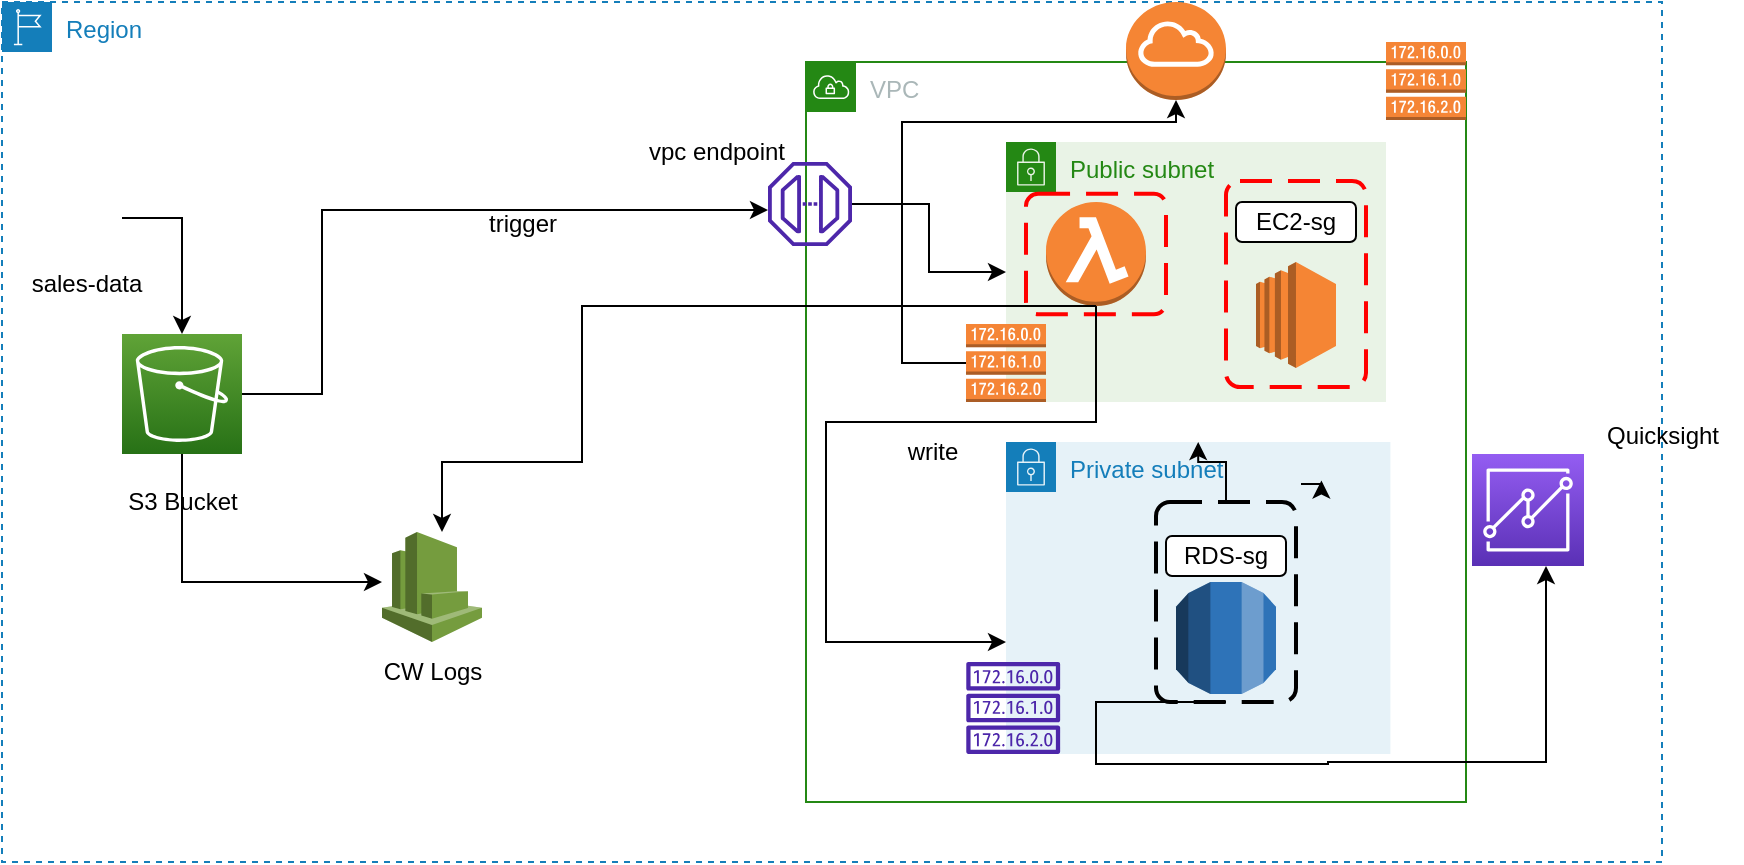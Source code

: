 <mxfile version="20.2.7" type="github">
  <diagram id="GNU3i8hCxYjH3E0Nk9u4" name="Page-1">
    <mxGraphModel dx="981" dy="441" grid="1" gridSize="10" guides="1" tooltips="1" connect="1" arrows="1" fold="1" page="1" pageScale="1" pageWidth="850" pageHeight="1100" math="0" shadow="0">
      <root>
        <mxCell id="0" />
        <mxCell id="1" parent="0" />
        <mxCell id="mvKKEUsCed15WHsKaCFi-4" value="Region" style="points=[[0,0],[0.25,0],[0.5,0],[0.75,0],[1,0],[1,0.25],[1,0.5],[1,0.75],[1,1],[0.75,1],[0.5,1],[0.25,1],[0,1],[0,0.75],[0,0.5],[0,0.25]];outlineConnect=0;gradientColor=none;html=1;whiteSpace=wrap;fontSize=12;fontStyle=0;container=1;pointerEvents=0;collapsible=0;recursiveResize=0;shape=mxgraph.aws4.group;grIcon=mxgraph.aws4.group_region;strokeColor=#147EBA;fillColor=none;verticalAlign=top;align=left;spacingLeft=30;fontColor=#147EBA;dashed=1;" vertex="1" parent="1">
          <mxGeometry y="310" width="830" height="430" as="geometry" />
        </mxCell>
        <mxCell id="mvKKEUsCed15WHsKaCFi-15" style="edgeStyle=orthogonalEdgeStyle;rounded=0;orthogonalLoop=1;jettySize=auto;html=1;exitX=1;exitY=0.5;exitDx=0;exitDy=0;exitPerimeter=0;" edge="1" parent="mvKKEUsCed15WHsKaCFi-4" source="mvKKEUsCed15WHsKaCFi-5" target="mvKKEUsCed15WHsKaCFi-92">
          <mxGeometry relative="1" as="geometry">
            <Array as="points">
              <mxPoint x="160" y="196" />
              <mxPoint x="160" y="104" />
            </Array>
          </mxGeometry>
        </mxCell>
        <mxCell id="mvKKEUsCed15WHsKaCFi-36" style="edgeStyle=orthogonalEdgeStyle;rounded=0;orthogonalLoop=1;jettySize=auto;html=1;exitX=0.5;exitY=1;exitDx=0;exitDy=0;exitPerimeter=0;" edge="1" parent="mvKKEUsCed15WHsKaCFi-4" source="mvKKEUsCed15WHsKaCFi-5" target="mvKKEUsCed15WHsKaCFi-35">
          <mxGeometry relative="1" as="geometry">
            <Array as="points">
              <mxPoint x="90" y="290" />
              <mxPoint x="215" y="290" />
            </Array>
          </mxGeometry>
        </mxCell>
        <mxCell id="mvKKEUsCed15WHsKaCFi-5" value="" style="sketch=0;points=[[0,0,0],[0.25,0,0],[0.5,0,0],[0.75,0,0],[1,0,0],[0,1,0],[0.25,1,0],[0.5,1,0],[0.75,1,0],[1,1,0],[0,0.25,0],[0,0.5,0],[0,0.75,0],[1,0.25,0],[1,0.5,0],[1,0.75,0]];outlineConnect=0;fontColor=#232F3E;gradientColor=#60A337;gradientDirection=north;fillColor=#277116;strokeColor=#ffffff;dashed=0;verticalLabelPosition=bottom;verticalAlign=top;align=center;html=1;fontSize=12;fontStyle=0;aspect=fixed;shape=mxgraph.aws4.resourceIcon;resIcon=mxgraph.aws4.s3;" vertex="1" parent="mvKKEUsCed15WHsKaCFi-4">
          <mxGeometry x="60" y="166" width="60" height="60" as="geometry" />
        </mxCell>
        <mxCell id="mvKKEUsCed15WHsKaCFi-1" value="VPC" style="points=[[0,0],[0.25,0],[0.5,0],[0.75,0],[1,0],[1,0.25],[1,0.5],[1,0.75],[1,1],[0.75,1],[0.5,1],[0.25,1],[0,1],[0,0.75],[0,0.5],[0,0.25]];outlineConnect=0;gradientColor=none;html=1;whiteSpace=wrap;fontSize=12;fontStyle=0;container=1;pointerEvents=0;collapsible=0;recursiveResize=0;shape=mxgraph.aws4.group;grIcon=mxgraph.aws4.group_vpc;strokeColor=#248814;fillColor=none;verticalAlign=top;align=left;spacingLeft=30;fontColor=#AAB7B8;dashed=0;" vertex="1" parent="mvKKEUsCed15WHsKaCFi-4">
          <mxGeometry x="402" y="30" width="330" height="370" as="geometry" />
        </mxCell>
        <mxCell id="mvKKEUsCed15WHsKaCFi-3" value="Private subnet" style="points=[[0,0],[0.25,0],[0.5,0],[0.75,0],[1,0],[1,0.25],[1,0.5],[1,0.75],[1,1],[0.75,1],[0.5,1],[0.25,1],[0,1],[0,0.75],[0,0.5],[0,0.25]];outlineConnect=0;gradientColor=none;html=1;whiteSpace=wrap;fontSize=12;fontStyle=0;container=1;pointerEvents=0;collapsible=0;recursiveResize=0;shape=mxgraph.aws4.group;grIcon=mxgraph.aws4.group_security_group;grStroke=0;strokeColor=#147EBA;fillColor=#E6F2F8;verticalAlign=top;align=left;spacingLeft=30;fontColor=#147EBA;dashed=0;" vertex="1" parent="mvKKEUsCed15WHsKaCFi-1">
          <mxGeometry x="100" y="190" width="192.21" height="156" as="geometry" />
        </mxCell>
        <mxCell id="mvKKEUsCed15WHsKaCFi-27" value="" style="outlineConnect=0;dashed=0;verticalLabelPosition=bottom;verticalAlign=top;align=center;html=1;shape=mxgraph.aws3.rds;fillColor=#2E73B8;gradientColor=none;" vertex="1" parent="mvKKEUsCed15WHsKaCFi-3">
          <mxGeometry x="85" y="70" width="50" height="56" as="geometry" />
        </mxCell>
        <mxCell id="mvKKEUsCed15WHsKaCFi-50" style="edgeStyle=orthogonalEdgeStyle;rounded=0;orthogonalLoop=1;jettySize=auto;html=1;exitX=0.5;exitY=0;exitDx=0;exitDy=0;entryX=0.657;entryY=-0.022;entryDx=0;entryDy=0;entryPerimeter=0;" edge="1" parent="mvKKEUsCed15WHsKaCFi-3">
          <mxGeometry relative="1" as="geometry">
            <mxPoint x="147.5" y="21" as="sourcePoint" />
            <mxPoint x="157.705" y="19.262" as="targetPoint" />
          </mxGeometry>
        </mxCell>
        <mxCell id="mvKKEUsCed15WHsKaCFi-55" style="edgeStyle=orthogonalEdgeStyle;rounded=0;orthogonalLoop=1;jettySize=auto;html=1;exitX=0.5;exitY=0;exitDx=0;exitDy=0;" edge="1" parent="mvKKEUsCed15WHsKaCFi-3" source="mvKKEUsCed15WHsKaCFi-52" target="mvKKEUsCed15WHsKaCFi-3">
          <mxGeometry relative="1" as="geometry" />
        </mxCell>
        <mxCell id="mvKKEUsCed15WHsKaCFi-52" value="" style="rounded=1;arcSize=10;dashed=1;strokeColor=#000000;fillColor=none;gradientColor=none;dashPattern=8 4;strokeWidth=2;" vertex="1" parent="mvKKEUsCed15WHsKaCFi-3">
          <mxGeometry x="75" y="30" width="70" height="100" as="geometry" />
        </mxCell>
        <mxCell id="mvKKEUsCed15WHsKaCFi-62" value="RDS-sg" style="rounded=1;whiteSpace=wrap;html=1;strokeColor=#000000;" vertex="1" parent="mvKKEUsCed15WHsKaCFi-3">
          <mxGeometry x="80" y="47" width="60" height="20" as="geometry" />
        </mxCell>
        <mxCell id="mvKKEUsCed15WHsKaCFi-24" value="Public subnet" style="points=[[0,0],[0.25,0],[0.5,0],[0.75,0],[1,0],[1,0.25],[1,0.5],[1,0.75],[1,1],[0.75,1],[0.5,1],[0.25,1],[0,1],[0,0.75],[0,0.5],[0,0.25]];outlineConnect=0;gradientColor=none;html=1;whiteSpace=wrap;fontSize=12;fontStyle=0;container=1;pointerEvents=0;collapsible=0;recursiveResize=0;shape=mxgraph.aws4.group;grIcon=mxgraph.aws4.group_security_group;grStroke=0;strokeColor=#248814;fillColor=#E9F3E6;verticalAlign=top;align=left;spacingLeft=30;fontColor=#248814;dashed=0;" vertex="1" parent="mvKKEUsCed15WHsKaCFi-1">
          <mxGeometry x="100" y="40" width="190" height="130" as="geometry" />
        </mxCell>
        <mxCell id="mvKKEUsCed15WHsKaCFi-53" value="" style="rounded=1;arcSize=10;dashed=1;strokeColor=#ff0000;fillColor=none;gradientColor=none;dashPattern=8 4;strokeWidth=2;" vertex="1" parent="mvKKEUsCed15WHsKaCFi-24">
          <mxGeometry x="110" y="19.5" width="70" height="103" as="geometry" />
        </mxCell>
        <mxCell id="mvKKEUsCed15WHsKaCFi-39" value="" style="outlineConnect=0;dashed=0;verticalLabelPosition=bottom;verticalAlign=top;align=center;html=1;shape=mxgraph.aws3.ec2;fillColor=#F58534;gradientColor=none;" vertex="1" parent="mvKKEUsCed15WHsKaCFi-24">
          <mxGeometry x="125" y="60" width="40" height="53" as="geometry" />
        </mxCell>
        <mxCell id="mvKKEUsCed15WHsKaCFi-76" value="EC2-sg" style="rounded=1;whiteSpace=wrap;html=1;strokeColor=#000000;" vertex="1" parent="mvKKEUsCed15WHsKaCFi-24">
          <mxGeometry x="115" y="30" width="60" height="20" as="geometry" />
        </mxCell>
        <mxCell id="mvKKEUsCed15WHsKaCFi-82" value="" style="outlineConnect=0;dashed=0;verticalLabelPosition=bottom;verticalAlign=top;align=center;html=1;shape=mxgraph.aws3.route_table;fillColor=#F58536;gradientColor=none;strokeColor=#000000;" vertex="1" parent="mvKKEUsCed15WHsKaCFi-24">
          <mxGeometry x="-20" y="91" width="40" height="39" as="geometry" />
        </mxCell>
        <mxCell id="mvKKEUsCed15WHsKaCFi-6" value="" style="outlineConnect=0;dashed=0;verticalLabelPosition=bottom;verticalAlign=top;align=center;html=1;shape=mxgraph.aws3.lambda_function;fillColor=#F58534;gradientColor=none;" vertex="1" parent="mvKKEUsCed15WHsKaCFi-24">
          <mxGeometry x="20" y="30" width="50" height="52" as="geometry" />
        </mxCell>
        <mxCell id="mvKKEUsCed15WHsKaCFi-90" value="" style="rounded=1;arcSize=10;dashed=1;strokeColor=#ff0000;fillColor=none;gradientColor=none;dashPattern=8 4;strokeWidth=2;" vertex="1" parent="mvKKEUsCed15WHsKaCFi-24">
          <mxGeometry x="10" y="25.88" width="70" height="60.25" as="geometry" />
        </mxCell>
        <mxCell id="mvKKEUsCed15WHsKaCFi-80" value="" style="outlineConnect=0;dashed=0;verticalLabelPosition=bottom;verticalAlign=top;align=center;html=1;shape=mxgraph.aws3.route_table;fillColor=#F58536;gradientColor=none;strokeColor=#000000;" vertex="1" parent="mvKKEUsCed15WHsKaCFi-1">
          <mxGeometry x="290" y="-10" width="40" height="39" as="geometry" />
        </mxCell>
        <mxCell id="mvKKEUsCed15WHsKaCFi-81" value="" style="sketch=0;outlineConnect=0;fontColor=#232F3E;gradientColor=none;fillColor=#4D27AA;strokeColor=none;dashed=0;verticalLabelPosition=bottom;verticalAlign=top;align=center;html=1;fontSize=12;fontStyle=0;aspect=fixed;pointerEvents=1;shape=mxgraph.aws4.route_table;" vertex="1" parent="mvKKEUsCed15WHsKaCFi-1">
          <mxGeometry x="80" y="300" width="47.21" height="46" as="geometry" />
        </mxCell>
        <mxCell id="mvKKEUsCed15WHsKaCFi-34" value="write" style="text;html=1;align=center;verticalAlign=middle;resizable=0;points=[];autosize=1;strokeColor=none;fillColor=none;" vertex="1" parent="mvKKEUsCed15WHsKaCFi-1">
          <mxGeometry x="38" y="180" width="50" height="30" as="geometry" />
        </mxCell>
        <mxCell id="mvKKEUsCed15WHsKaCFi-97" style="edgeStyle=orthogonalEdgeStyle;rounded=0;orthogonalLoop=1;jettySize=auto;html=1;" edge="1" parent="mvKKEUsCed15WHsKaCFi-1" source="mvKKEUsCed15WHsKaCFi-92" target="mvKKEUsCed15WHsKaCFi-24">
          <mxGeometry relative="1" as="geometry" />
        </mxCell>
        <mxCell id="mvKKEUsCed15WHsKaCFi-92" value="" style="sketch=0;outlineConnect=0;fontColor=#232F3E;gradientColor=none;fillColor=#4D27AA;strokeColor=none;dashed=0;verticalLabelPosition=bottom;verticalAlign=top;align=center;html=1;fontSize=12;fontStyle=0;aspect=fixed;pointerEvents=1;shape=mxgraph.aws4.endpoint;" vertex="1" parent="mvKKEUsCed15WHsKaCFi-1">
          <mxGeometry x="-19" y="50" width="42" height="42" as="geometry" />
        </mxCell>
        <mxCell id="mvKKEUsCed15WHsKaCFi-21" style="edgeStyle=orthogonalEdgeStyle;rounded=0;orthogonalLoop=1;jettySize=auto;html=1;" edge="1" parent="mvKKEUsCed15WHsKaCFi-4" source="mvKKEUsCed15WHsKaCFi-6">
          <mxGeometry relative="1" as="geometry">
            <mxPoint x="502" y="320" as="targetPoint" />
            <Array as="points">
              <mxPoint x="547" y="210" />
              <mxPoint x="412" y="210" />
              <mxPoint x="412" y="320" />
            </Array>
          </mxGeometry>
        </mxCell>
        <mxCell id="mvKKEUsCed15WHsKaCFi-28" value="S3 Bucket" style="text;html=1;align=center;verticalAlign=middle;resizable=0;points=[];autosize=1;strokeColor=none;fillColor=none;" vertex="1" parent="mvKKEUsCed15WHsKaCFi-4">
          <mxGeometry x="50" y="235" width="80" height="30" as="geometry" />
        </mxCell>
        <mxCell id="mvKKEUsCed15WHsKaCFi-30" style="edgeStyle=orthogonalEdgeStyle;rounded=0;orthogonalLoop=1;jettySize=auto;html=1;exitX=1;exitY=0.5;exitDx=0;exitDy=0;" edge="1" parent="mvKKEUsCed15WHsKaCFi-4" source="mvKKEUsCed15WHsKaCFi-29" target="mvKKEUsCed15WHsKaCFi-5">
          <mxGeometry relative="1" as="geometry" />
        </mxCell>
        <mxCell id="mvKKEUsCed15WHsKaCFi-29" value="" style="shape=image;html=1;verticalAlign=top;verticalLabelPosition=bottom;labelBackgroundColor=#ffffff;imageAspect=0;aspect=fixed;image=https://cdn3.iconfinder.com/data/icons/cad-database-presentation-spreadsheet-vector-fil-2/512/19-128.png" vertex="1" parent="mvKKEUsCed15WHsKaCFi-4">
          <mxGeometry x="24" y="90" width="36" height="36" as="geometry" />
        </mxCell>
        <mxCell id="mvKKEUsCed15WHsKaCFi-31" value="sales-data" style="text;html=1;align=center;verticalAlign=middle;resizable=0;points=[];autosize=1;strokeColor=none;fillColor=none;" vertex="1" parent="mvKKEUsCed15WHsKaCFi-4">
          <mxGeometry x="2" y="126" width="80" height="30" as="geometry" />
        </mxCell>
        <mxCell id="mvKKEUsCed15WHsKaCFi-33" value="trigger" style="text;html=1;align=center;verticalAlign=middle;resizable=0;points=[];autosize=1;strokeColor=none;fillColor=none;" vertex="1" parent="mvKKEUsCed15WHsKaCFi-4">
          <mxGeometry x="230" y="96" width="60" height="30" as="geometry" />
        </mxCell>
        <mxCell id="mvKKEUsCed15WHsKaCFi-35" value="" style="outlineConnect=0;dashed=0;verticalLabelPosition=bottom;verticalAlign=top;align=center;html=1;shape=mxgraph.aws3.cloudwatch;fillColor=#759C3E;gradientColor=none;" vertex="1" parent="mvKKEUsCed15WHsKaCFi-4">
          <mxGeometry x="190" y="265" width="50" height="55" as="geometry" />
        </mxCell>
        <mxCell id="mvKKEUsCed15WHsKaCFi-41" value="" style="sketch=0;points=[[0,0,0],[0.25,0,0],[0.5,0,0],[0.75,0,0],[1,0,0],[0,1,0],[0.25,1,0],[0.5,1,0],[0.75,1,0],[1,1,0],[0,0.25,0],[0,0.5,0],[0,0.75,0],[1,0.25,0],[1,0.5,0],[1,0.75,0]];outlineConnect=0;fontColor=#232F3E;gradientColor=#945DF2;gradientDirection=north;fillColor=#5A30B5;strokeColor=#ffffff;dashed=0;verticalLabelPosition=bottom;verticalAlign=top;align=center;html=1;fontSize=12;fontStyle=0;aspect=fixed;shape=mxgraph.aws4.resourceIcon;resIcon=mxgraph.aws4.quicksight;" vertex="1" parent="mvKKEUsCed15WHsKaCFi-4">
          <mxGeometry x="735" y="226" width="56" height="56" as="geometry" />
        </mxCell>
        <mxCell id="mvKKEUsCed15WHsKaCFi-71" style="edgeStyle=orthogonalEdgeStyle;rounded=0;orthogonalLoop=1;jettySize=auto;html=1;exitX=0.5;exitY=1;exitDx=0;exitDy=0;" edge="1" parent="mvKKEUsCed15WHsKaCFi-4" source="mvKKEUsCed15WHsKaCFi-52" target="mvKKEUsCed15WHsKaCFi-41">
          <mxGeometry relative="1" as="geometry">
            <Array as="points">
              <mxPoint x="547" y="381" />
              <mxPoint x="663" y="381" />
              <mxPoint x="663" y="380" />
              <mxPoint x="772" y="380" />
            </Array>
          </mxGeometry>
        </mxCell>
        <mxCell id="mvKKEUsCed15WHsKaCFi-72" value="Quicksight" style="text;html=1;align=center;verticalAlign=middle;resizable=0;points=[];autosize=1;strokeColor=none;fillColor=none;" vertex="1" parent="mvKKEUsCed15WHsKaCFi-4">
          <mxGeometry x="790" y="202" width="80" height="30" as="geometry" />
        </mxCell>
        <mxCell id="mvKKEUsCed15WHsKaCFi-38" value="CW Logs" style="text;html=1;align=center;verticalAlign=middle;resizable=0;points=[];autosize=1;strokeColor=none;fillColor=none;" vertex="1" parent="mvKKEUsCed15WHsKaCFi-4">
          <mxGeometry x="180" y="320" width="70" height="30" as="geometry" />
        </mxCell>
        <mxCell id="mvKKEUsCed15WHsKaCFi-37" style="edgeStyle=orthogonalEdgeStyle;rounded=0;orthogonalLoop=1;jettySize=auto;html=1;exitX=0.5;exitY=1;exitDx=0;exitDy=0;exitPerimeter=0;" edge="1" parent="mvKKEUsCed15WHsKaCFi-4" source="mvKKEUsCed15WHsKaCFi-6" target="mvKKEUsCed15WHsKaCFi-35">
          <mxGeometry relative="1" as="geometry">
            <mxPoint x="220" y="340" as="targetPoint" />
            <Array as="points">
              <mxPoint x="290" y="152" />
              <mxPoint x="290" y="230" />
              <mxPoint x="220" y="230" />
            </Array>
          </mxGeometry>
        </mxCell>
        <mxCell id="mvKKEUsCed15WHsKaCFi-98" value="vpc endpoint" style="text;html=1;align=center;verticalAlign=middle;resizable=0;points=[];autosize=1;strokeColor=none;fillColor=none;" vertex="1" parent="mvKKEUsCed15WHsKaCFi-4">
          <mxGeometry x="312" y="60" width="90" height="30" as="geometry" />
        </mxCell>
        <mxCell id="mvKKEUsCed15WHsKaCFi-84" value="" style="outlineConnect=0;dashed=0;verticalLabelPosition=bottom;verticalAlign=top;align=center;html=1;shape=mxgraph.aws3.internet_gateway;fillColor=#F58534;gradientColor=none;strokeColor=#000000;" vertex="1" parent="1">
          <mxGeometry x="562" y="310" width="50" height="49" as="geometry" />
        </mxCell>
        <mxCell id="mvKKEUsCed15WHsKaCFi-88" style="edgeStyle=orthogonalEdgeStyle;rounded=0;orthogonalLoop=1;jettySize=auto;html=1;exitX=0;exitY=0.5;exitDx=0;exitDy=0;exitPerimeter=0;" edge="1" parent="1" source="mvKKEUsCed15WHsKaCFi-82" target="mvKKEUsCed15WHsKaCFi-84">
          <mxGeometry relative="1" as="geometry">
            <Array as="points">
              <mxPoint x="450" y="490" />
              <mxPoint x="450" y="370" />
              <mxPoint x="587" y="370" />
            </Array>
          </mxGeometry>
        </mxCell>
        <mxCell id="FXCXVvDxTQtwc45PbP1s-115" value="Icons" style="" parent="0" />
      </root>
    </mxGraphModel>
  </diagram>
</mxfile>
